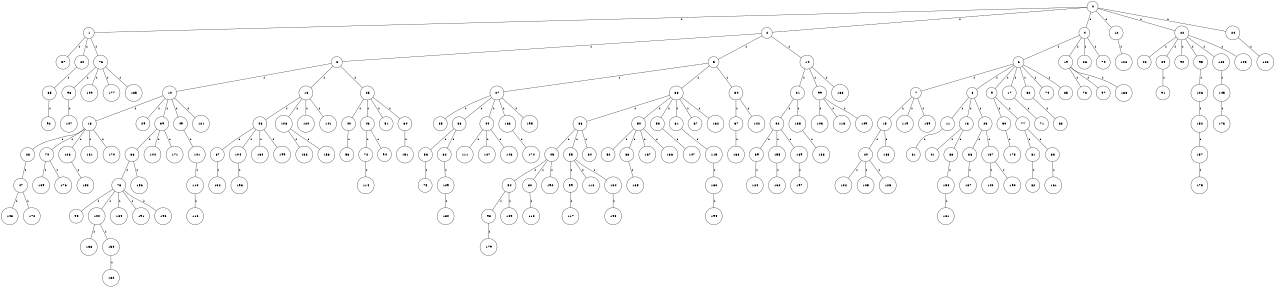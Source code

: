 graph G {
size="8.5,11;"
ratio = "expand;"
fixedsize="true;"
overlap="scale;"
node[shape=circle,width=.12,hight=.12,fontsize=12]
edge[fontsize=12]

0[label=" 0" color=black, pos="2.4901569,0.94268664!"];
1[label=" 1" color=black, pos="0.68575011,0.8017371!"];
2[label=" 2" color=black, pos="1.4554153,2.2287964!"];
3[label=" 3" color=black, pos="0.71155409,0.98771987!"];
4[label=" 4" color=black, pos="0.2810603,1.1606693!"];
5[label=" 5" color=black, pos="0.80603078,2.7820322!"];
6[label=" 6" color=black, pos="1.3905202,1.274709!"];
7[label=" 7" color=black, pos="1.4674146,1.7383692!"];
8[label=" 8" color=black, pos="1.0357355,0.5867703!"];
9[label=" 9" color=black, pos="2.841749,1.448486!"];
10[label=" 10" color=black, pos="2.004125,0.75810066!"];
11[label=" 11" color=black, pos="0.68802576,2.547839!"];
12[label=" 12" color=black, pos="0.65204301,1.1140161!"];
13[label=" 13" color=black, pos="0.45050892,1.9530744!"];
14[label=" 14" color=black, pos="2.435565,0.18136691!"];
15[label=" 15" color=black, pos="1.2361834,1.8605511!"];
16[label=" 16" color=black, pos="2.6007919,0.99340454!"];
17[label=" 17" color=black, pos="1.8358288,2.7397053!"];
18[label=" 18" color=black, pos="1.119173,0.55563297!"];
19[label=" 19" color=black, pos="0.24362648,1.7762848!"];
20[label=" 20" color=black, pos="0.81198021,0.35374329!"];
21[label=" 21" color=black, pos="2.7863491,1.1035182!"];
22[label=" 22" color=black, pos="0.53460107,2.1248937!"];
23[label=" 23" color=black, pos="1.2046212,0.04270332!"];
24[label=" 24" color=black, pos="0.4327662,0.24795411!"];
25[label=" 25" color=black, pos="1.4779984,2.1085489!"];
26[label=" 26" color=black, pos="0.48546535,2.4043701!"];
27[label=" 27" color=black, pos="0.76765377,0.62476133!"];
28[label=" 28" color=black, pos="2.0709557,2.8421231!"];
29[label=" 29" color=black, pos="0.28532232,1.0792189!"];
30[label=" 30" color=black, pos="0.23052647,0.59070782!"];
31[label=" 31" color=black, pos="2.1895574,0.24056086!"];
32[label=" 32" color=black, pos="1.669519,2.8909186!"];
33[label=" 33" color=black, pos="0.47617437,0.74468881!"];
34[label=" 34" color=black, pos="0.66364926,0.69073155!"];
35[label=" 35" color=black, pos="0.32971382,1.010937!"];
36[label=" 36" color=black, pos="2.2939975,2.2579743!"];
37[label=" 37" color=black, pos="2.7987014,2.3992432!"];
38[label=" 38" color=black, pos="2.5413058,1.4643756!"];
39[label=" 39" color=black, pos="1.6233622,0.35318671!"];
40[label=" 40" color=black, pos="0.19345144,0.44039857!"];
41[label=" 41" color=black, pos="1.2435727,0.63126552!"];
42[label=" 42" color=black, pos="0.33414631,2.338525!"];
43[label=" 43" color=black, pos="0.63748995,0.064529686!"];
44[label=" 44" color=black, pos="0.20252214,1.5108073!"];
45[label=" 45" color=black, pos="2.6596973,0.030451485!"];
46[label=" 46" color=black, pos="2.9000015,0.93186618!"];
47[label=" 47" color=black, pos="2.1997636,2.8162448!"];
48[label=" 48" color=black, pos="0.52915817,1.0628408!"];
49[label=" 49" color=black, pos="2.4417307,0.67995286!"];
50[label=" 50" color=black, pos="2.0161034,0.43973719!"];
51[label=" 51" color=black, pos="0.3679399,2.5850808!"];
52[label=" 52" color=black, pos="0.82677091,1.5716856!"];
53[label=" 53" color=black, pos="0.0059385309,2.6874712!"];
54[label=" 54" color=black, pos="2.0969642,2.4293037!"];
55[label=" 55" color=black, pos="1.9043903,2.6899428!"];
56[label=" 56" color=black, pos="0.50219181,0.20627932!"];
57[label=" 57" color=black, pos="1.4468899,1.7197996!"];
58[label=" 58" color=black, pos="0.90471006,0.11658672!"];
59[label=" 59" color=black, pos="1.6638037,2.843112!"];
60[label=" 60" color=black, pos="0.7975556,1.9770428!"];
61[label=" 61" color=black, pos="0.016934691,2.7094341!"];
62[label=" 62" color=black, pos="0.28385134,0.41062664!"];
63[label=" 63" color=black, pos="1.3842862,0.62179005!"];
64[label=" 64" color=black, pos="1.853353,0.83040061!"];
65[label=" 65" color=black, pos="0.71430155,2.7632363!"];
66[label=" 66" color=black, pos="0.70973704,2.8916616!"];
67[label=" 67" color=black, pos="0.58149055,1.8641153!"];
68[label=" 68" color=black, pos="0.14957114,0.18254028!"];
69[label=" 69" color=black, pos="2.505672,2.2804047!"];
70[label=" 70" color=black, pos="1.0307122,1.977765!"];
71[label=" 71" color=black, pos="2.7916008,2.3014765!"];
72[label=" 72" color=black, pos="1.4276244,1.9451967!"];
73[label=" 73" color=black, pos="1.6820773,1.7609376!"];
74[label=" 74" color=black, pos="1.588256,0.7653551!"];
75[label=" 75" color=black, pos="0.38737265,2.5487927!"];
76[label=" 76" color=black, pos="2.4706285,2.7034496!"];
77[label=" 77" color=black, pos="2.6233074,2.7658239!"];
78[label=" 78" color=black, pos="2.6748857,1.0690181!"];
79[label=" 79" color=black, pos="1.3431439,2.1114403!"];
80[label=" 80" color=black, pos="1.5023717,2.9126943!"];
81[label=" 81" color=black, pos="1.76507,0.57626345!"];
82[label=" 82" color=black, pos="2.326231,1.5230726!"];
83[label=" 83" color=black, pos="2.971089,1.2505474!"];
84[label=" 84" color=black, pos="0.8031984,1.418018!"];
85[label=" 85" color=black, pos="2.9378514,2.0805255!"];
86[label=" 86" color=black, pos="0.92743086,2.0792235!"];
87[label=" 87" color=black, pos="0.5200382,1.0413431!"];
88[label=" 88" color=black, pos="2.2473008,2.206859!"];
89[label=" 89" color=black, pos="1.6276693,0.36569684!"];
90[label=" 90" color=black, pos="2.124741,1.6675039!"];
91[label=" 91" color=black, pos="0.96063487,1.5375475!"];
92[label=" 92" color=black, pos="1.8720483,0.19033911!"];
93[label=" 93" color=black, pos="2.1394074,0.42263673!"];
94[label=" 94" color=black, pos="2.4204082,0.33741309!"];
95[label=" 95" color=black, pos="2.692524,2.9628563!"];
96[label=" 96" color=black, pos="1.3327937,2.9521956!"];
97[label=" 97" color=black, pos="2.9528378,2.9143632!"];
98[label=" 98" color=black, pos="0.20666193,2.1734088!"];
99[label=" 99" color=black, pos="0.49991838,0.93113007!"];
100[label=" 100" color=black, pos="0.66652172,0.18186636!"];
101[label=" 101" color=black, pos="2.3923338,2.8727674!"];
102[label=" 102" color=black, pos="1.1063634,2.7531884!"];
103[label=" 103" color=black, pos="0.58893676,1.7387122!"];
104[label=" 104" color=black, pos="2.88576,2.8821934!"];
105[label=" 105" color=black, pos="2.0088003,1.9161766!"];
106[label=" 106" color=black, pos="2.3784238,1.382759!"];
107[label=" 107" color=black, pos="0.80054157,2.2503088!"];
108[label=" 108" color=black, pos="1.4353582,2.2729924!"];
109[label=" 109" color=black, pos="2.0366783,0.64043399!"];
110[label=" 110" color=black, pos="1.3559404,1.941929!"];
111[label=" 111" color=black, pos="0.10966702,1.8666076!"];
112[label=" 112" color=black, pos="2.3715491,2.8340248!"];
113[label=" 113" color=black, pos="0.54535769,2.5958115!"];
114[label=" 114" color=black, pos="2.8397867,0.80212358!"];
115[label=" 115" color=black, pos="2.2924596,0.10739158!"];
116[label=" 116" color=black, pos="1.4846076,1.5555098!"];
117[label=" 117" color=black, pos="1.5261439,0.66432745!"];
118[label=" 118" color=black, pos="2.5895662,1.8269615!"];
119[label=" 119" color=black, pos="1.2868977,1.6946602!"];
120[label=" 120" color=black, pos="2.4423702,1.0387961!"];
121[label=" 121" color=black, pos="0.2788864,1.9115093!"];
122[label=" 122" color=black, pos="1.6131781,0.75900139!"];
123[label=" 123" color=black, pos="1.7660653,1.6334555!"];
124[label=" 124" color=black, pos="2.246777,0.77195869!"];
125[label=" 125" color=black, pos="2.3849092,2.6550052!"];
126[label=" 126" color=black, pos="0.042542605,0.67370859!"];
127[label=" 127" color=black, pos="0.17553589,1.9878871!"];
128[label=" 128" color=black, pos="2.8970538,1.605634!"];
129[label=" 129" color=black, pos="1.6612908,0.29461334!"];
130[label=" 130" color=black, pos="1.2307762,1.1801067!"];
131[label=" 131" color=black, pos="2.9200077,1.2475143!"];
132[label=" 132" color=black, pos="1.0025276,0.93970557!"];
133[label=" 133" color=black, pos="2.4557591,2.3619122!"];
134[label=" 134" color=black, pos="0.076677559,2.827742!"];
135[label=" 135" color=black, pos="0.40398965,2.8701195!"];
136[label=" 136" color=black, pos="0.84231234,2.4769837!"];
137[label=" 137" color=black, pos="0.99289675,2.7780721!"];
138[label=" 138" color=black, pos="0.82521179,2.2205144!"];
139[label=" 139" color=black, pos="2.7717411,2.9120041!"];
140[label=" 140" color=black, pos="1.4875017,0.16170556!"];
141[label=" 141" color=black, pos="1.4464205,1.4415625!"];
142[label=" 142" color=black, pos="1.5592386,2.7753115!"];
143[label=" 143" color=black, pos="2.0849337,1.2642718!"];
144[label=" 144" color=black, pos="0.12118454,2.4308492!"];
145[label=" 145" color=black, pos="1.5128525,0.3377542!"];
146[label=" 146" color=black, pos="0.16710021,2.0832838!"];
147[label=" 147" color=black, pos="2.0262972,0.71311!"];
148[label=" 148" color=black, pos="0.84699767,0.45705965!"];
149[label=" 149" color=black, pos="2.3984334,1.8165163!"];
150[label=" 150" color=black, pos="2.1679267,1.9209003!"];
151[label=" 151" color=black, pos="2.2372589,0.18010645!"];
152[label=" 152" color=black, pos="2.9264275,1.4725247!"];
153[label=" 153" color=black, pos="2.819877,0.7773444!"];
154[label=" 154" color=black, pos="2.3685475,1.9258185!"];
155[label=" 155" color=black, pos="1.8559162,1.9086436!"];
156[label=" 156" color=black, pos="1.5137441,2.996332!"];
157[label=" 157" color=black, pos="0.26432536,2.8698494!"];
158[label=" 158" color=black, pos="1.4046761,1.6851125!"];
159[label=" 159" color=black, pos="1.9759217,0.00037845224!"];
160[label=" 160" color=black, pos="2.4761746,2.3416293!"];
161[label=" 161" color=black, pos="1.2831821,0.28302886!"];
162[label=" 162" color=black, pos="2.9796019,1.0465742!"];
163[label=" 163" color=black, pos="0.84777591,1.5384319!"];
164[label=" 164" color=black, pos="0.32092097,0.27369741!"];
165[label=" 165" color=black, pos="1.3476122,0.017498394!"];
166[label=" 166" color=black, pos="1.9342965,0.39422341!"];
167[label=" 167" color=black, pos="1.5678298,2.8125675!"];
168[label=" 168" color=black, pos="1.867505,1.340056!"];
169[label=" 169" color=black, pos="2.2731704,2.8024166!"];
170[label=" 170" color=black, pos="0.83193229,0.0882904!"];
171[label=" 171" color=black, pos="2.8042086,2.0412282!"];
172[label=" 172" color=black, pos="1.1614862,0.71037592!"];
173[label=" 173" color=black, pos="1.4584724,0.26138686!"];
174[label=" 174" color=black, pos="0.43048519,1.3029872!"];
175[label=" 175" color=black, pos="1.0502121,0.042319414!"];
176[label=" 176" color=black, pos="0.26975136,0.068404273!"];
177[label=" 177" color=black, pos="1.0054604,2.7956941!"];
178[label=" 178" color=black, pos="0.71981178,0.51710086!"];
179[label=" 179" color=black, pos="0.51070683,2.64915!"];
180[label=" 180" color=black, pos="0.87325464,2.1812915!"];
181[label=" 181" color=black, pos="1.0874002,0.724496!"];
182[label=" 182" color=black, pos="0.09828866,1.5162004!"];
183[label=" 183" color=black, pos="0.14303777,1.066218!"];
184[label=" 184" color=black, pos="0.94089529,2.9557109!"];
185[label=" 185" color=black, pos="1.0054432,2.7837483!"];
186[label=" 186" color=black, pos="1.6353896,2.2492753!"];
187[label=" 187" color=black, pos="0.8591782,0.81828947!"];
188[label=" 188" color=black, pos="1.2579513,1.0641599!"];
189[label=" 189" color=black, pos="1.4422594,2.8632369!"];
190[label=" 190" color=black, pos="1.8161391,2.6890488!"];
191[label=" 191" color=black, pos="0.93795715,0.37196595!"];
192[label=" 192" color=black, pos="1.889889,0.82520809!"];
193[label=" 193" color=black, pos="1.0790819,1.6205871!"];
194[label=" 194" color=black, pos="1.9098056,1.8605679!"];
195[label=" 195" color=black, pos="2.7682878,1.5014166!"];
196[label=" 196" color=black, pos="0.67843838,2.3715905!"];
197[label=" 197" color=black, pos="1.3542324,1.6612458!"];
198[label=" 198" color=black, pos="2.6142648,2.1295483!"];
199[label=" 199" color=black, pos="1.1055615,1.4310743!"];
0--1[label="1"]
0--2[label="1"]
0--4[label="1"]
0--12[label="1"]
0--22[label="1"]
0--24[label="1"]
1--57[label="1"]
1--60[label="1"]
1--76[label="1"]
2--3[label="1"]
2--5[label="1"]
2--14[label="1"]
3--10[label="1"]
3--13[label="1"]
3--25[label="1"]
4--6[label="1"]
4--19[label="1"]
4--26[label="1"]
4--79[label="1"]
5--27[label="1"]
5--33[label="1"]
5--34[label="1"]
6--7[label="1"]
6--8[label="1"]
6--9[label="1"]
6--17[label="1"]
6--32[label="1"]
6--74[label="1"]
6--85[label="1"]
7--15[label="1"]
7--119[label="1"]
7--159[label="1"]
8--11[label="1"]
8--16[label="1"]
8--23[label="1"]
9--30[label="1"]
9--77[label="1"]
10--18[label="1"]
10--29[label="1"]
10--39[label="1"]
10--49[label="1"]
10--121[label="1"]
11--31[label="1"]
12--126[label="1"]
13--46[label="1"]
13--108[label="1"]
13--120[label="1"]
13--141[label="1"]
14--21[label="1"]
14--99[label="1"]
14--136[label="1"]
15--20[label="1"]
15--183[label="1"]
16--41[label="1"]
16--88[label="1"]
17--71[label="1"]
18--28[label="1"]
18--70[label="1"]
18--128[label="1"]
18--131[label="1"]
18--170[label="1"]
19--78[label="1"]
19--97[label="1"]
19--166[label="1"]
20--102[label="1"]
20--105[label="1"]
20--125[label="1"]
21--42[label="1"]
21--135[label="1"]
22--48[label="1"]
22--69[label="1"]
22--90[label="1"]
22--95[label="1"]
22--123[label="1"]
22--143[label="1"]
23--86[label="1"]
23--137[label="1"]
24--122[label="1"]
25--40[label="1"]
25--43[label="1"]
25--51[label="1"]
25--64[label="1"]
27--35[label="1"]
27--38[label="1"]
27--44[label="1"]
27--163[label="1"]
27--195[label="1"]
28--47[label="1"]
30--178[label="1"]
32--63[label="1"]
33--36[label="1"]
33--50[label="1"]
33--53[label="1"]
33--61[label="1"]
33--67[label="1"]
33--162[label="1"]
34--37[label="1"]
34--142[label="1"]
36--45[label="1"]
36--55[label="1"]
36--84[label="1"]
37--168[label="1"]
38--56[label="1"]
38--62[label="1"]
39--66[label="1"]
39--144[label="1"]
39--171[label="1"]
40--58[label="1"]
42--89[label="1"]
42--155[label="1"]
42--189[label="1"]
43--72[label="1"]
43--94[label="1"]
44--111[label="1"]
44--127[label="1"]
44--146[label="1"]
45--54[label="1"]
45--80[label="1"]
45--192[label="1"]
46--87[label="1"]
46--104[label="1"]
46--164[label="1"]
46--199[label="1"]
47--148[label="1"]
47--172[label="1"]
49--101[label="1"]
50--52[label="1"]
50--68[label="1"]
50--167[label="1"]
50--186[label="1"]
53--147[label="1"]
54--98[label="1"]
54--169[label="1"]
55--59[label="1"]
55--112[label="1"]
55--134[label="1"]
56--75[label="1"]
59--117[label="1"]
60--65[label="1"]
61--115[label="1"]
62--129[label="1"]
64--151[label="1"]
65--92[label="1"]
66--73[label="1"]
66--156[label="1"]
68--165[label="1"]
69--91[label="1"]
70--139[label="1"]
70--176[label="1"]
72--114[label="1"]
73--93[label="1"]
73--100[label="1"]
73--184[label="1"]
73--191[label="1"]
73--196[label="1"]
76--96[label="1"]
76--109[label="1"]
76--177[label="1"]
76--185[label="1"]
77--81[label="1"]
77--83[label="1"]
80--118[label="1"]
81--82[label="1"]
83--161[label="1"]
86--187[label="1"]
87--132[label="1"]
88--154[label="1"]
89--124[label="1"]
95--106[label="1"]
96--107[label="1"]
98--179[label="1"]
99--103[label="1"]
99--113[label="1"]
99--149[label="1"]
100--138[label="1"]
100--150[label="1"]
101--110[label="1"]
104--193[label="1"]
106--152[label="1"]
108--133[label="1"]
108--158[label="1"]
110--116[label="1"]
115--130[label="1"]
123--145[label="1"]
128--153[label="1"]
129--180[label="1"]
130--194[label="1"]
134--198[label="1"]
135--188[label="1"]
137--140[label="1"]
137--190[label="1"]
145--173[label="1"]
150--182[label="1"]
152--157[label="1"]
154--181[label="1"]
155--160[label="1"]
157--175[label="1"]
163--174[label="1"]
189--197[label="1"]

}
